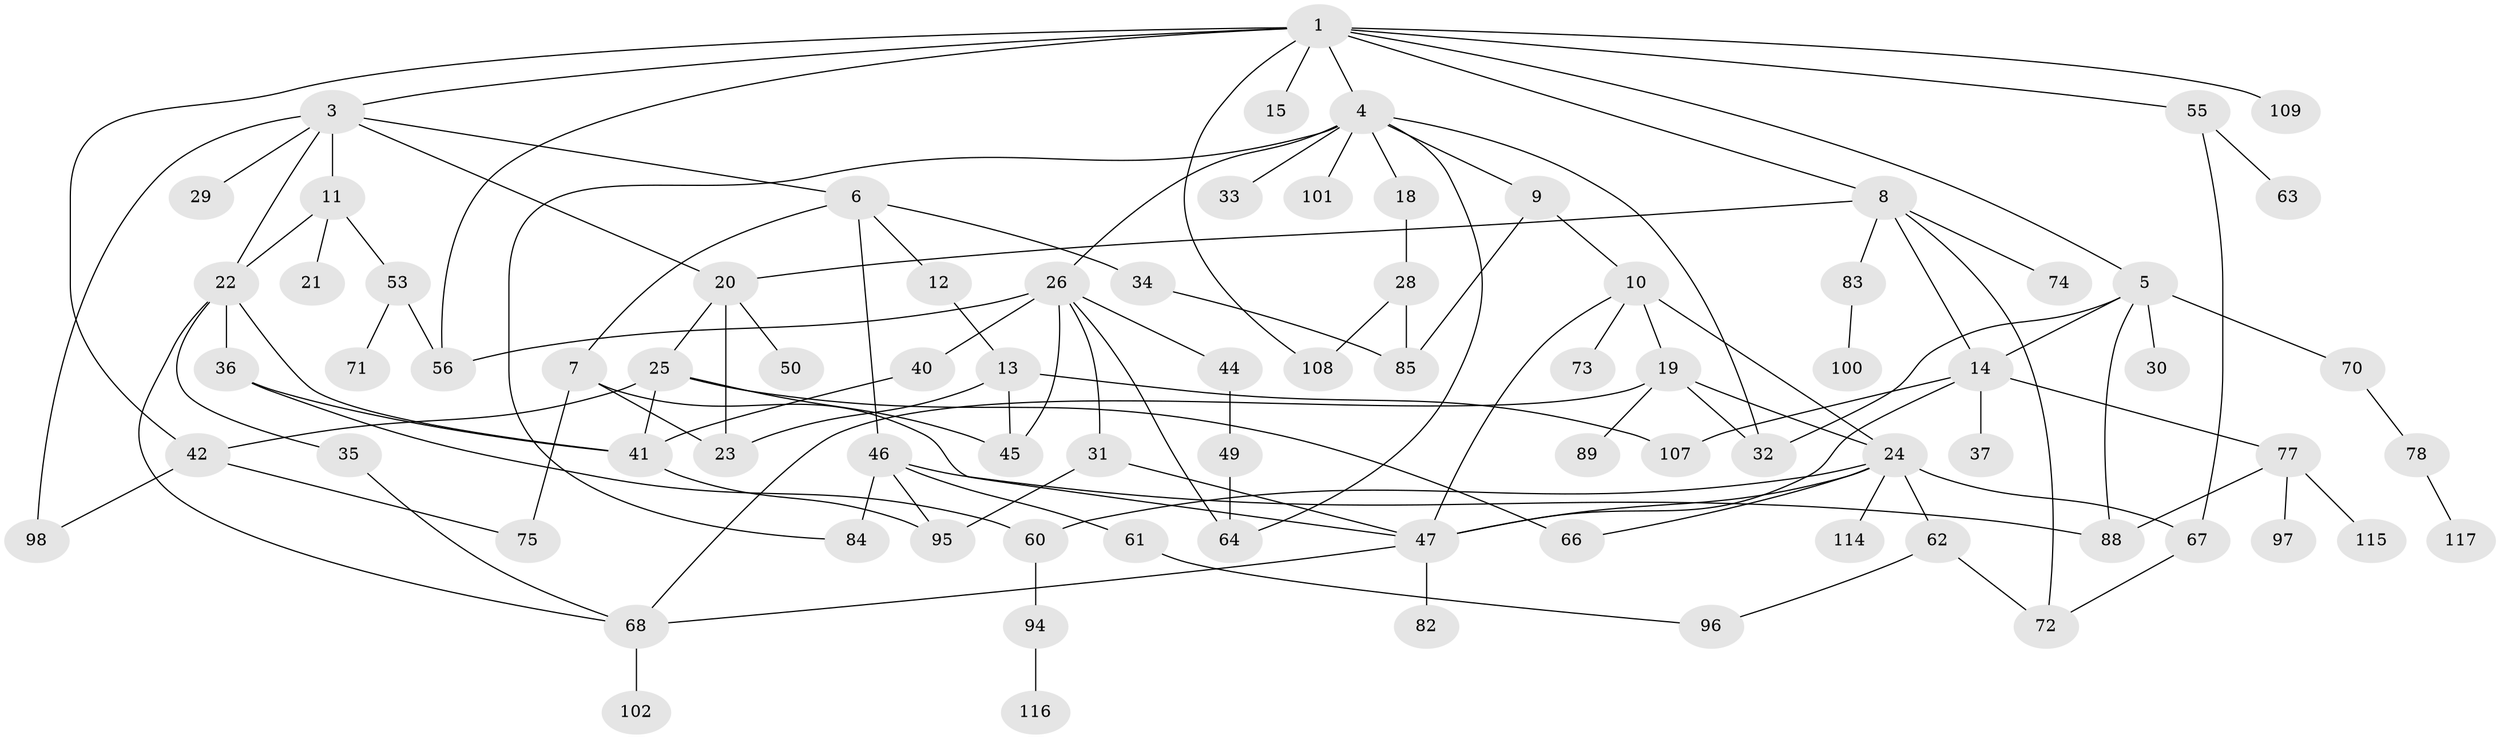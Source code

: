 // original degree distribution, {6: 0.0423728813559322, 7: 0.00847457627118644, 5: 0.1016949152542373, 4: 0.11016949152542373, 3: 0.22033898305084745, 2: 0.2711864406779661, 1: 0.2457627118644068}
// Generated by graph-tools (version 1.1) at 2025/16/03/04/25 18:16:51]
// undirected, 82 vertices, 123 edges
graph export_dot {
graph [start="1"]
  node [color=gray90,style=filled];
  1 [super="+2"];
  3;
  4 [super="+16"];
  5;
  6;
  7;
  8 [super="+52+111"];
  9;
  10;
  11;
  12;
  13 [super="+48"];
  14 [super="+93+17"];
  15;
  18;
  19 [super="+76"];
  20;
  21;
  22 [super="+43"];
  23 [super="+58"];
  24 [super="+103+38+27"];
  25 [super="+54+105+69"];
  26 [super="+39"];
  28;
  29;
  30;
  31 [super="+92"];
  32;
  33;
  34;
  35;
  36;
  37;
  40;
  41 [super="+118"];
  42 [super="+86"];
  44;
  45;
  46 [super="+112"];
  47 [super="+90+57"];
  49;
  50;
  53;
  55 [super="+59"];
  56;
  60;
  61;
  62;
  63;
  64 [super="+113"];
  66;
  67;
  68 [super="+81"];
  70;
  71;
  72 [super="+91"];
  73;
  74;
  75;
  77;
  78;
  82;
  83 [super="+87"];
  84;
  85;
  88;
  89;
  94;
  95;
  96 [super="+99"];
  97;
  98;
  100;
  101;
  102;
  107;
  108;
  109;
  114;
  115;
  116;
  117;
  1 -- 4;
  1 -- 5;
  1 -- 42;
  1 -- 109;
  1 -- 108;
  1 -- 3;
  1 -- 55;
  1 -- 8;
  1 -- 56;
  1 -- 15;
  3 -- 6;
  3 -- 11;
  3 -- 20;
  3 -- 22;
  3 -- 29;
  3 -- 98;
  4 -- 9;
  4 -- 32;
  4 -- 84;
  4 -- 64;
  4 -- 33;
  4 -- 18;
  4 -- 101;
  4 -- 26;
  5 -- 14;
  5 -- 30;
  5 -- 70;
  5 -- 88;
  5 -- 32;
  6 -- 7;
  6 -- 12;
  6 -- 34;
  6 -- 46;
  7 -- 75;
  7 -- 23;
  7 -- 47;
  8 -- 74;
  8 -- 83;
  8 -- 20;
  8 -- 72;
  8 -- 14;
  9 -- 10;
  9 -- 85;
  10 -- 19;
  10 -- 24 [weight=2];
  10 -- 47;
  10 -- 73;
  11 -- 21;
  11 -- 53;
  11 -- 22;
  12 -- 13;
  13 -- 23;
  13 -- 45;
  13 -- 107;
  14 -- 37;
  14 -- 107;
  14 -- 47;
  14 -- 77;
  18 -- 28;
  19 -- 89;
  19 -- 32;
  19 -- 68;
  19 -- 24;
  20 -- 25;
  20 -- 50;
  20 -- 23;
  22 -- 35;
  22 -- 36;
  22 -- 41;
  22 -- 68;
  24 -- 62;
  24 -- 67;
  24 -- 114;
  24 -- 60;
  24 -- 66;
  24 -- 47;
  25 -- 45;
  25 -- 42;
  25 -- 66;
  25 -- 41;
  26 -- 31;
  26 -- 45;
  26 -- 64;
  26 -- 56;
  26 -- 40;
  26 -- 44;
  28 -- 85;
  28 -- 108;
  31 -- 47;
  31 -- 95;
  34 -- 85;
  35 -- 68;
  36 -- 41;
  36 -- 60;
  40 -- 41;
  41 -- 95;
  42 -- 75;
  42 -- 98;
  44 -- 49;
  46 -- 61;
  46 -- 88;
  46 -- 95;
  46 -- 84;
  47 -- 68;
  47 -- 82;
  49 -- 64;
  53 -- 71;
  53 -- 56;
  55 -- 67;
  55 -- 63;
  60 -- 94;
  61 -- 96;
  62 -- 72;
  62 -- 96;
  67 -- 72;
  68 -- 102;
  70 -- 78;
  77 -- 97;
  77 -- 115;
  77 -- 88;
  78 -- 117;
  83 -- 100;
  94 -- 116;
}
